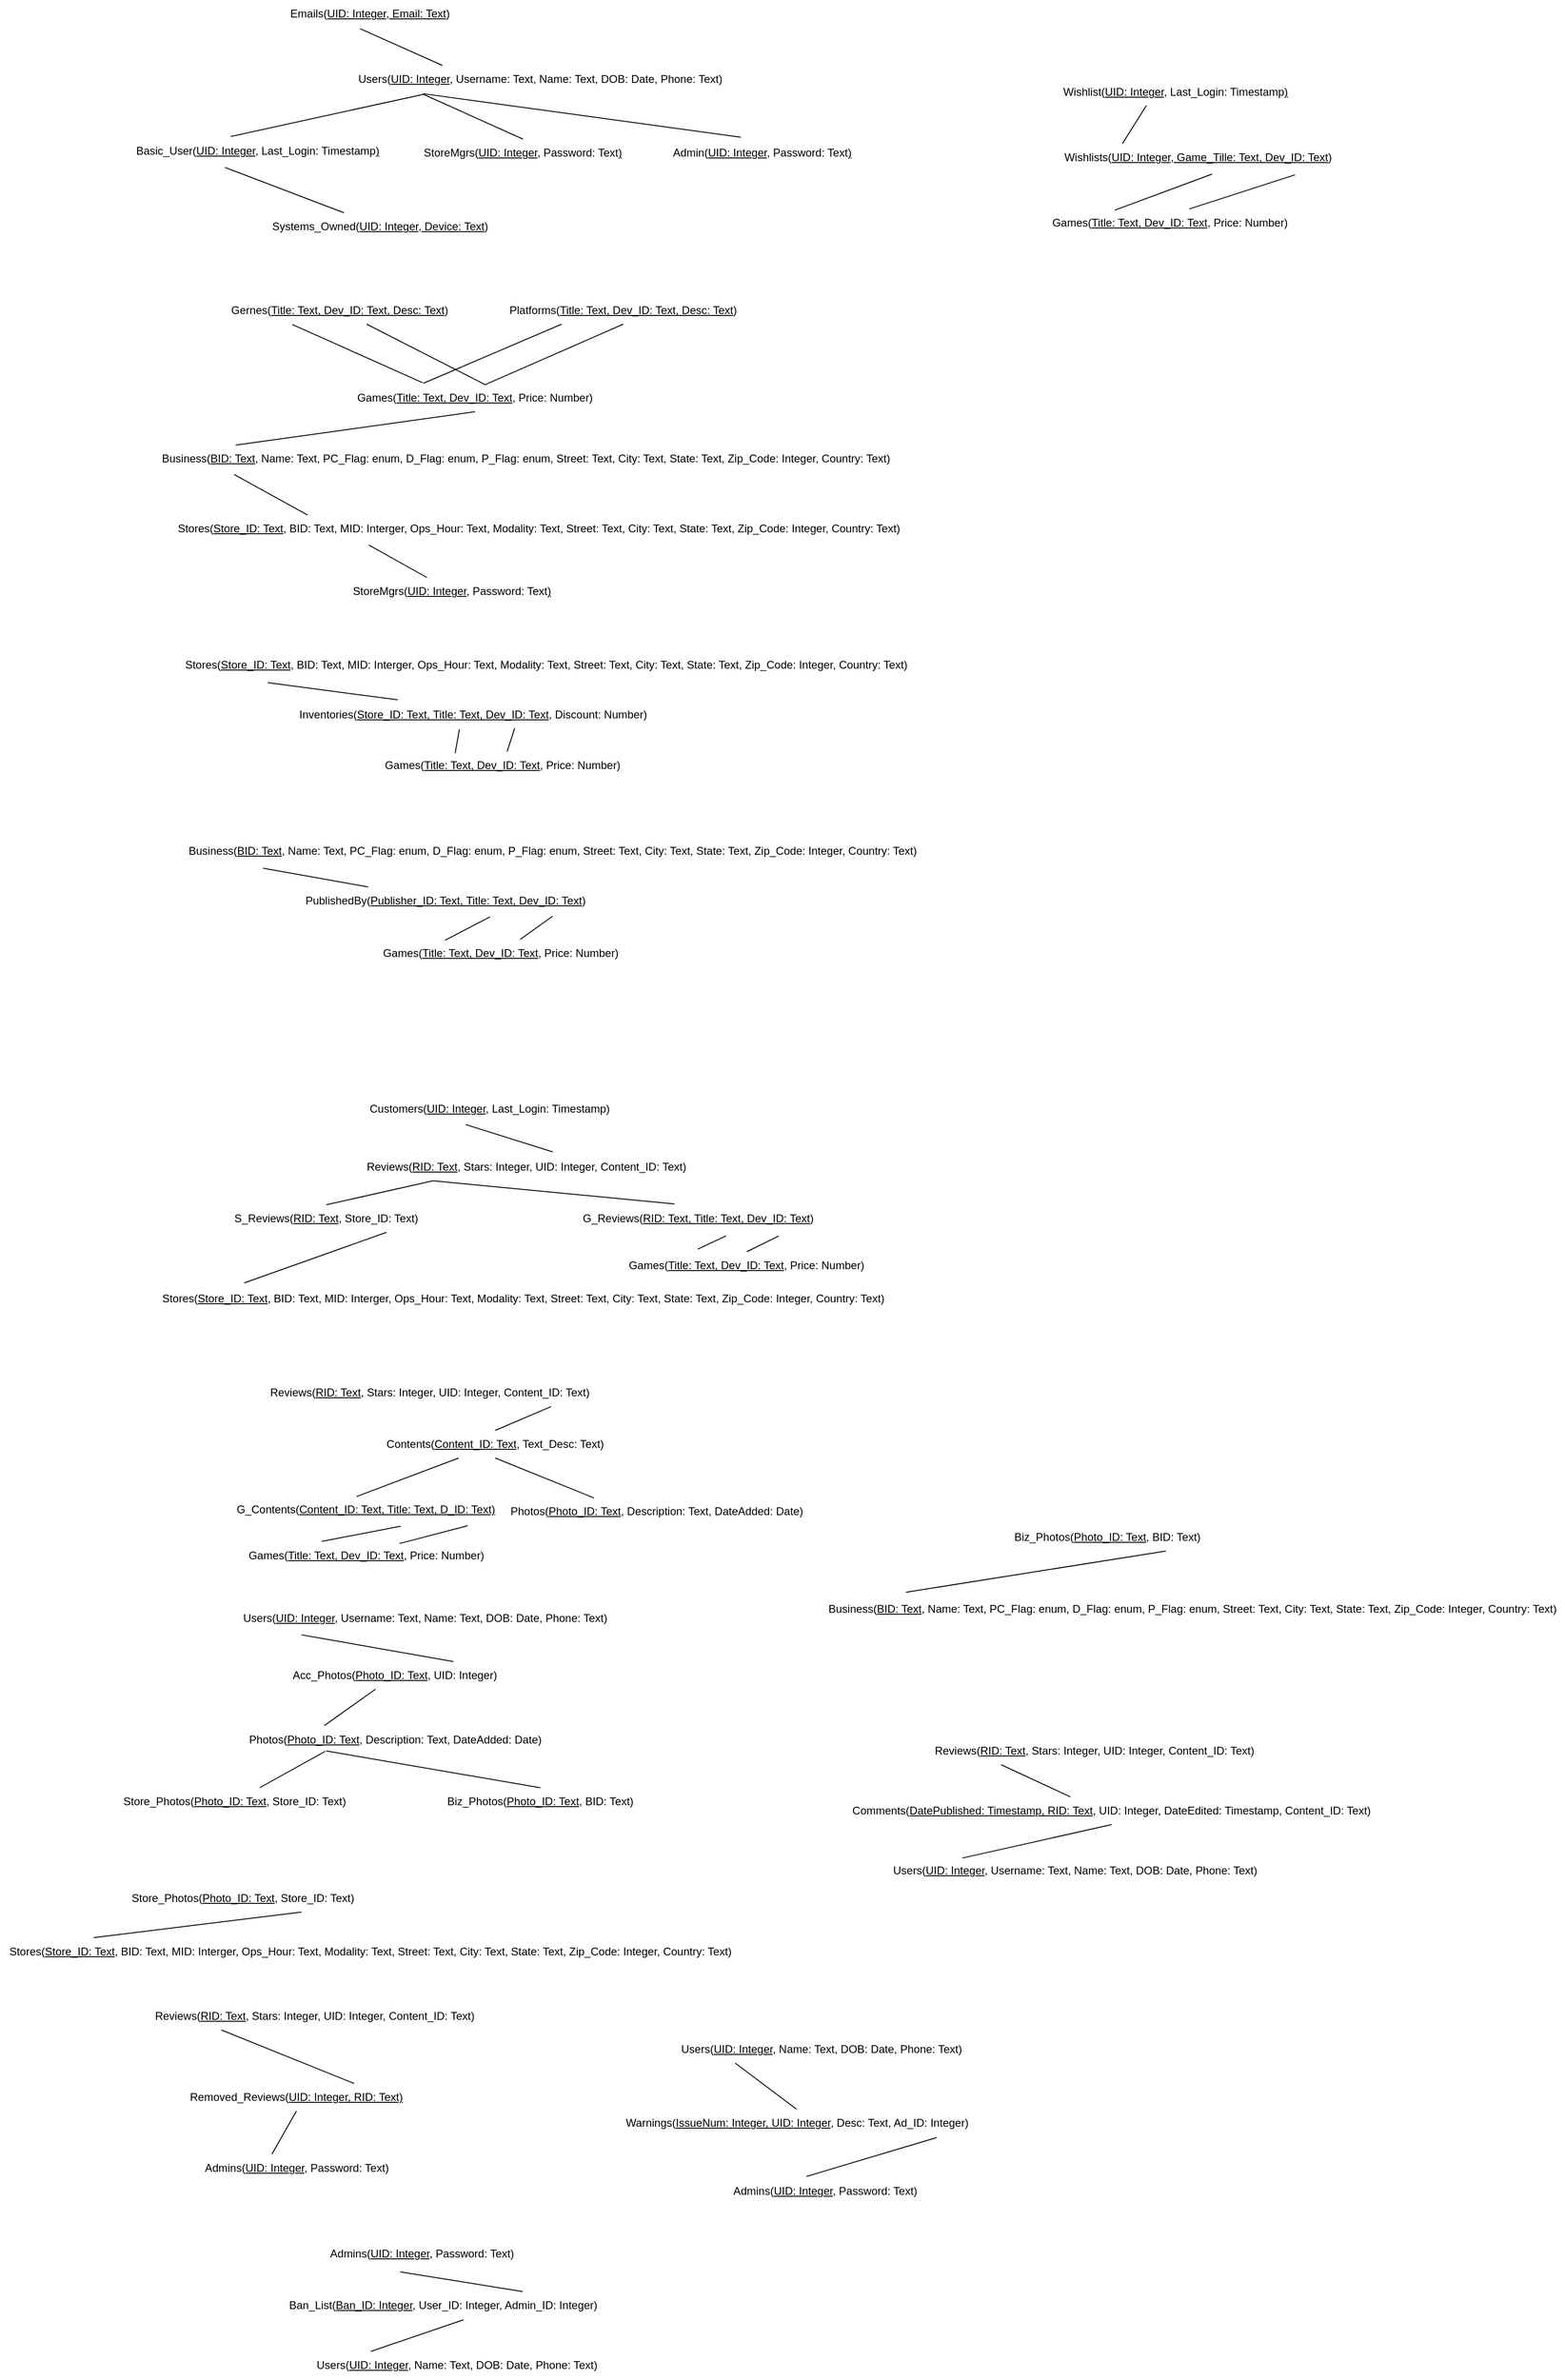 <mxfile>
    <diagram id="R7mboGqaUj7lxMQfJWJF" name="Page-1">
        <mxGraphModel dx="933" dy="728" grid="0" gridSize="10" guides="1" tooltips="1" connect="1" arrows="1" fold="1" page="0" pageScale="1" pageWidth="850" pageHeight="1100" math="0" shadow="0">
            <root>
                <mxCell id="0"/>
                <mxCell id="1" parent="0"/>
                <mxCell id="2" value="Users(&lt;u&gt;UID: Integer&lt;/u&gt;, Username: Text, Name: Text, DOB: Date, Phone: Text)" style="text;html=1;strokeColor=none;fillColor=none;align=center;verticalAlign=middle;whiteSpace=wrap;rounded=0;" parent="1" vertex="1">
                    <mxGeometry x="236" y="62" width="426" height="30" as="geometry"/>
                </mxCell>
                <mxCell id="5" style="edgeStyle=none;html=1;entryX=0.25;entryY=0;entryDx=0;entryDy=0;endArrow=none;endFill=0;exitX=0.444;exitY=1.039;exitDx=0;exitDy=0;exitPerimeter=0;" parent="1" source="3" target="2" edge="1">
                    <mxGeometry relative="1" as="geometry"/>
                </mxCell>
                <mxCell id="3" value="Emails(&lt;u&gt;UID: Integer&lt;/u&gt;,&lt;u&gt;&amp;nbsp;Email: Text&lt;/u&gt;)" style="text;html=1;strokeColor=none;fillColor=none;align=center;verticalAlign=middle;whiteSpace=wrap;rounded=0;" parent="1" vertex="1">
                    <mxGeometry x="168" y="-9" width="192" height="30" as="geometry"/>
                </mxCell>
                <mxCell id="105" style="edgeStyle=none;html=1;entryX=0.37;entryY=1.093;entryDx=0;entryDy=0;entryPerimeter=0;endArrow=none;endFill=0;" parent="1" source="10" target="98" edge="1">
                    <mxGeometry relative="1" as="geometry"/>
                </mxCell>
                <mxCell id="10" value="Systems_Owned(&lt;u&gt;UID: Integer&lt;/u&gt;,&lt;u&gt;&amp;nbsp;Device: Text&lt;/u&gt;)" style="text;html=1;strokeColor=none;fillColor=none;align=center;verticalAlign=middle;whiteSpace=wrap;rounded=0;" parent="1" vertex="1">
                    <mxGeometry x="123" y="222" width="304" height="30" as="geometry"/>
                </mxCell>
                <mxCell id="12" value="Business(&lt;u&gt;BID: Text&lt;/u&gt;, Name: Text, PC_Flag: enum, D_Flag: enum, P_Flag: enum, Street: Text, City: Text, State: Text, Zip_Code: Integer, Country: Text)" style="text;html=1;strokeColor=none;fillColor=none;align=center;verticalAlign=middle;whiteSpace=wrap;rounded=0;" parent="1" vertex="1">
                    <mxGeometry x="30" y="474" width="807" height="30" as="geometry"/>
                </mxCell>
                <mxCell id="14" style="edgeStyle=none;html=1;entryX=0.107;entryY=1.072;entryDx=0;entryDy=0;entryPerimeter=0;endArrow=none;endFill=0;exitX=0.187;exitY=0.006;exitDx=0;exitDy=0;exitPerimeter=0;" parent="1" source="13" target="12" edge="1">
                    <mxGeometry relative="1" as="geometry"/>
                </mxCell>
                <mxCell id="13" value="Stores(&lt;u&gt;Store_ID: Text&lt;/u&gt;, BID: Text, MID: Interger, Ops_Hour: Text, Modality: Text, Street: Text, City: Text, State: Text, Zip_Code: Integer, Country: Text)" style="text;html=1;strokeColor=none;fillColor=none;align=center;verticalAlign=middle;whiteSpace=wrap;rounded=0;fontStyle=0" parent="1" vertex="1">
                    <mxGeometry x="46" y="550" width="803" height="30" as="geometry"/>
                </mxCell>
                <mxCell id="16" style="edgeStyle=none;html=1;entryX=0.109;entryY=0.01;entryDx=0;entryDy=0;entryPerimeter=0;endArrow=none;endFill=0;exitX=0.5;exitY=1;exitDx=0;exitDy=0;" parent="1" source="15" target="12" edge="1">
                    <mxGeometry relative="1" as="geometry"/>
                </mxCell>
                <mxCell id="21" style="edgeStyle=none;html=1;entryX=0.308;entryY=1.01;entryDx=0;entryDy=0;entryPerimeter=0;endArrow=none;endFill=0;exitX=0.36;exitY=-0.047;exitDx=0;exitDy=0;exitPerimeter=0;" parent="1" source="15" target="18" edge="1">
                    <mxGeometry relative="1" as="geometry"/>
                </mxCell>
                <mxCell id="22" style="edgeStyle=none;html=1;endArrow=none;endFill=0;exitX=0.528;exitY=0.026;exitDx=0;exitDy=0;exitPerimeter=0;" parent="1" source="15" target="18" edge="1">
                    <mxGeometry relative="1" as="geometry">
                        <mxPoint x="168" y="355" as="sourcePoint"/>
                    </mxGeometry>
                </mxCell>
                <mxCell id="23" style="edgeStyle=none;html=1;entryX=0.25;entryY=1;entryDx=0;entryDy=0;endArrow=none;endFill=0;exitX=0.362;exitY=-0.029;exitDx=0;exitDy=0;exitPerimeter=0;" parent="1" source="15" target="20" edge="1">
                    <mxGeometry relative="1" as="geometry"/>
                </mxCell>
                <mxCell id="24" style="edgeStyle=none;html=1;endArrow=none;endFill=0;exitX=0.526;exitY=0.028;exitDx=0;exitDy=0;exitPerimeter=0;entryX=0.5;entryY=1;entryDx=0;entryDy=0;" parent="1" source="15" target="20" edge="1">
                    <mxGeometry relative="1" as="geometry"/>
                </mxCell>
                <mxCell id="15" value="Games(&lt;u&gt;Title: Text, Dev_ID: Text&lt;/u&gt;, Price: Number)" style="text;html=1;strokeColor=none;fillColor=none;align=center;verticalAlign=middle;whiteSpace=wrap;rounded=0;" parent="1" vertex="1">
                    <mxGeometry x="175" y="408" width="406" height="30" as="geometry"/>
                </mxCell>
                <mxCell id="18" value="Gernes(&lt;u&gt;Title: Text, Dev_ID: Text, Desc: Text&lt;/u&gt;)" style="text;html=1;strokeColor=none;fillColor=none;align=center;verticalAlign=middle;whiteSpace=wrap;rounded=0;" parent="1" vertex="1">
                    <mxGeometry x="97" y="313" width="268" height="30" as="geometry"/>
                </mxCell>
                <mxCell id="20" value="Platforms(&lt;u&gt;Title: Text, Dev_ID: Text, Desc: Text&lt;/u&gt;)" style="text;html=1;strokeColor=none;fillColor=none;align=center;verticalAlign=middle;whiteSpace=wrap;rounded=0;" parent="1" vertex="1">
                    <mxGeometry x="405" y="313" width="268" height="30" as="geometry"/>
                </mxCell>
                <mxCell id="28" style="edgeStyle=none;html=1;entryX=0.123;entryY=1.139;entryDx=0;entryDy=0;entryPerimeter=0;endArrow=none;endFill=0;exitX=0.298;exitY=-0.04;exitDx=0;exitDy=0;exitPerimeter=0;" parent="1" source="26" target="120" edge="1">
                    <mxGeometry relative="1" as="geometry">
                        <mxPoint x="271.502" y="729.82" as="targetPoint"/>
                    </mxGeometry>
                </mxCell>
                <mxCell id="26" value="Inventories(&lt;u&gt;Store_ID: Text,&amp;nbsp;Title: Text, Dev_ID: Text&lt;/u&gt;, Discount: Number)" style="text;html=1;strokeColor=none;fillColor=none;align=center;verticalAlign=middle;whiteSpace=wrap;rounded=0;" parent="1" vertex="1">
                    <mxGeometry x="173" y="752" width="406" height="30" as="geometry"/>
                </mxCell>
                <mxCell id="30" style="edgeStyle=none;html=1;entryX=0.463;entryY=1.026;entryDx=0;entryDy=0;entryPerimeter=0;endArrow=none;endFill=0;exitX=0.373;exitY=0.057;exitDx=0;exitDy=0;exitPerimeter=0;" parent="1" source="29" target="26" edge="1">
                    <mxGeometry relative="1" as="geometry"/>
                </mxCell>
                <mxCell id="32" style="edgeStyle=none;html=1;entryX=0.611;entryY=0.99;entryDx=0;entryDy=0;entryPerimeter=0;endArrow=none;endFill=0;" parent="1" source="29" target="26" edge="1">
                    <mxGeometry relative="1" as="geometry"/>
                </mxCell>
                <mxCell id="29" value="Games(&lt;u&gt;Title: Text, Dev_ID: Text&lt;/u&gt;, Price: Number)" style="text;html=1;strokeColor=none;fillColor=none;align=center;verticalAlign=middle;whiteSpace=wrap;rounded=0;" parent="1" vertex="1">
                    <mxGeometry x="205" y="807" width="406" height="30" as="geometry"/>
                </mxCell>
                <mxCell id="34" value="Games(&lt;u&gt;Title: Text, Dev_ID: Text&lt;/u&gt;, Price: Number)" style="text;html=1;strokeColor=none;fillColor=none;align=center;verticalAlign=middle;whiteSpace=wrap;rounded=0;" parent="1" vertex="1">
                    <mxGeometry x="203" y="1011" width="406" height="30" as="geometry"/>
                </mxCell>
                <mxCell id="36" style="edgeStyle=none;html=1;entryX=0.351;entryY=0.028;entryDx=0;entryDy=0;entryPerimeter=0;endArrow=none;endFill=0;exitX=0.619;exitY=1.082;exitDx=0;exitDy=0;exitPerimeter=0;" parent="1" source="35" target="34" edge="1">
                    <mxGeometry relative="1" as="geometry"/>
                </mxCell>
                <mxCell id="37" style="edgeStyle=none;html=1;exitX=0.786;exitY=1.063;exitDx=0;exitDy=0;endArrow=none;endFill=0;exitPerimeter=0;" parent="1" source="35" target="34" edge="1">
                    <mxGeometry relative="1" as="geometry"/>
                </mxCell>
                <mxCell id="38" style="edgeStyle=none;html=1;entryX=0.11;entryY=1.12;entryDx=0;entryDy=0;entryPerimeter=0;endArrow=none;endFill=0;" parent="1" source="35" target="121" edge="1">
                    <mxGeometry relative="1" as="geometry">
                        <mxPoint x="229.385" y="929.61" as="targetPoint"/>
                    </mxGeometry>
                </mxCell>
                <mxCell id="35" value="PublishedBy(&lt;u&gt;Publisher_ID: Text,&amp;nbsp;&lt;/u&gt;&lt;u&gt;Title: Text, Dev_ID: Text&lt;/u&gt;)" style="text;html=1;strokeColor=none;fillColor=none;align=center;verticalAlign=middle;whiteSpace=wrap;rounded=0;" parent="1" vertex="1">
                    <mxGeometry x="143" y="954" width="406" height="30" as="geometry"/>
                </mxCell>
                <mxCell id="41" style="edgeStyle=none;html=1;entryX=0.42;entryY=1.067;entryDx=0;entryDy=0;endArrow=none;endFill=0;exitX=0.57;exitY=-0.047;exitDx=0;exitDy=0;exitPerimeter=0;entryPerimeter=0;" parent="1" source="39" target="40" edge="1">
                    <mxGeometry relative="1" as="geometry"/>
                </mxCell>
                <mxCell id="39" value="Reviews(&lt;u&gt;RID: Text&lt;/u&gt;, Stars: Integer, UID: Integer, Content_ID: Text)" style="text;html=1;strokeColor=none;fillColor=none;align=center;verticalAlign=middle;whiteSpace=wrap;rounded=0;" parent="1" vertex="1">
                    <mxGeometry x="231" y="1243" width="406" height="30" as="geometry"/>
                </mxCell>
                <mxCell id="40" value="Customers(&lt;u&gt;UID: Integer&lt;/u&gt;, Last_Login: Timestamp)" style="text;html=1;strokeColor=none;fillColor=none;align=center;verticalAlign=middle;whiteSpace=wrap;rounded=0;" parent="1" vertex="1">
                    <mxGeometry x="231" y="1180" width="326" height="30" as="geometry"/>
                </mxCell>
                <mxCell id="44" style="edgeStyle=none;html=1;entryX=0.25;entryY=1;entryDx=0;entryDy=0;endArrow=none;endFill=0;exitX=0.5;exitY=0;exitDx=0;exitDy=0;" parent="1" source="42" target="39" edge="1">
                    <mxGeometry relative="1" as="geometry"/>
                </mxCell>
                <mxCell id="45" style="edgeStyle=none;html=1;entryX=0.123;entryY=-0.071;entryDx=0;entryDy=0;endArrow=none;endFill=0;exitX=0.75;exitY=1;exitDx=0;exitDy=0;entryPerimeter=0;" parent="1" source="42" target="122" edge="1">
                    <mxGeometry relative="1" as="geometry">
                        <mxPoint x="99.852" y="1356.8" as="targetPoint"/>
                    </mxGeometry>
                </mxCell>
                <mxCell id="42" value="S_Reviews(&lt;u&gt;RID: Text&lt;/u&gt;, Store_ID: Text)" style="text;html=1;strokeColor=none;fillColor=none;align=center;verticalAlign=middle;whiteSpace=wrap;rounded=0;" parent="1" vertex="1">
                    <mxGeometry x="86" y="1299" width="261" height="30" as="geometry"/>
                </mxCell>
                <mxCell id="49" style="edgeStyle=none;html=1;entryX=0.25;entryY=1;entryDx=0;entryDy=0;endArrow=none;endFill=0;exitX=0.403;exitY=-0.028;exitDx=0;exitDy=0;exitPerimeter=0;" parent="1" source="46" target="39" edge="1">
                    <mxGeometry relative="1" as="geometry"/>
                </mxCell>
                <mxCell id="50" style="edgeStyle=none;html=1;entryX=0.369;entryY=-0.094;entryDx=0;entryDy=0;entryPerimeter=0;endArrow=none;endFill=0;exitX=0.613;exitY=1.128;exitDx=0;exitDy=0;exitPerimeter=0;" parent="1" source="46" target="48" edge="1">
                    <mxGeometry relative="1" as="geometry"/>
                </mxCell>
                <mxCell id="51" style="edgeStyle=none;html=1;entryX=0.5;entryY=0;entryDx=0;entryDy=0;endArrow=none;endFill=0;exitX=0.828;exitY=1.128;exitDx=0;exitDy=0;exitPerimeter=0;" parent="1" source="46" target="48" edge="1">
                    <mxGeometry relative="1" as="geometry"/>
                </mxCell>
                <mxCell id="46" value="G_Reviews(&lt;u&gt;RID: Text, Title: Text, Dev_ID: Text&lt;/u&gt;)" style="text;html=1;strokeColor=none;fillColor=none;align=center;verticalAlign=middle;whiteSpace=wrap;rounded=0;" parent="1" vertex="1">
                    <mxGeometry x="487" y="1299" width="267" height="30" as="geometry"/>
                </mxCell>
                <mxCell id="48" value="Games(&lt;u&gt;Title: Text, Dev_ID: Text&lt;/u&gt;, Price: Number)" style="text;html=1;strokeColor=none;fillColor=none;align=center;verticalAlign=middle;whiteSpace=wrap;rounded=0;" parent="1" vertex="1">
                    <mxGeometry x="470.25" y="1350" width="406" height="30" as="geometry"/>
                </mxCell>
                <mxCell id="52" value="Contents(&lt;u&gt;Content_ID: Text&lt;/u&gt;, Text_Desc: Text)" style="text;html=1;strokeColor=none;fillColor=none;align=center;verticalAlign=middle;whiteSpace=wrap;rounded=0;" parent="1" vertex="1">
                    <mxGeometry x="227" y="1544" width="346" height="30" as="geometry"/>
                </mxCell>
                <mxCell id="54" style="edgeStyle=none;html=1;exitX=0.824;exitY=1.006;exitDx=0;exitDy=0;endArrow=none;endFill=0;exitPerimeter=0;entryX=0.5;entryY=0;entryDx=0;entryDy=0;" parent="1" source="53" target="52" edge="1">
                    <mxGeometry relative="1" as="geometry">
                        <mxPoint x="348" y="1542" as="targetPoint"/>
                    </mxGeometry>
                </mxCell>
                <mxCell id="53" value="Reviews(&lt;u&gt;RID: Text&lt;/u&gt;, Stars: Integer, UID: Integer, Content_ID: Text)" style="text;html=1;strokeColor=none;fillColor=none;align=center;verticalAlign=middle;whiteSpace=wrap;rounded=0;" parent="1" vertex="1">
                    <mxGeometry x="126" y="1488" width="406" height="30" as="geometry"/>
                </mxCell>
                <mxCell id="56" value="Photos(&lt;u&gt;Photo_ID: Text&lt;/u&gt;, Description: Text, DateAdded: Date)" style="text;html=1;align=center;verticalAlign=middle;resizable=0;points=[];autosize=1;strokeColor=none;fillColor=none;" parent="1" vertex="1">
                    <mxGeometry x="407" y="1619" width="336" height="26" as="geometry"/>
                </mxCell>
                <mxCell id="57" value="" style="endArrow=none;html=1;entryX=0.5;entryY=1;entryDx=0;entryDy=0;exitX=0.298;exitY=-0.064;exitDx=0;exitDy=0;exitPerimeter=0;" parent="1" source="56" target="52" edge="1">
                    <mxGeometry width="50" height="50" relative="1" as="geometry">
                        <mxPoint x="454" y="1635" as="sourcePoint"/>
                        <mxPoint x="504" y="1585" as="targetPoint"/>
                    </mxGeometry>
                </mxCell>
                <mxCell id="60" style="edgeStyle=none;html=1;endArrow=none;endFill=0;exitX=0.465;exitY=0.028;exitDx=0;exitDy=0;exitPerimeter=0;" parent="1" source="59" target="52" edge="1">
                    <mxGeometry relative="1" as="geometry"/>
                </mxCell>
                <mxCell id="59" value="G_Contents(&lt;u&gt;Content_ID: Text, Title: Text, D_ID: Text)&lt;/u&gt;" style="text;html=1;strokeColor=none;fillColor=none;align=center;verticalAlign=middle;whiteSpace=wrap;rounded=0;" parent="1" vertex="1">
                    <mxGeometry x="114" y="1615" width="291" height="30" as="geometry"/>
                </mxCell>
                <mxCell id="62" style="edgeStyle=none;html=1;entryX=0.63;entryY=1.1;entryDx=0;entryDy=0;entryPerimeter=0;endArrow=none;endFill=0;exitX=0.382;exitY=-0.017;exitDx=0;exitDy=0;exitPerimeter=0;" parent="1" source="61" target="59" edge="1">
                    <mxGeometry relative="1" as="geometry"/>
                </mxCell>
                <mxCell id="63" style="edgeStyle=none;html=1;entryX=0.88;entryY=1.083;entryDx=0;entryDy=0;entryPerimeter=0;endArrow=none;endFill=0;exitX=0.59;exitY=0.06;exitDx=0;exitDy=0;exitPerimeter=0;" parent="1" source="61" target="59" edge="1">
                    <mxGeometry relative="1" as="geometry">
                        <mxPoint x="387" y="1674" as="sourcePoint"/>
                    </mxGeometry>
                </mxCell>
                <mxCell id="61" value="Games(&lt;u&gt;Title: Text, Dev_ID: Text&lt;/u&gt;, Price: Number)" style="text;html=1;strokeColor=none;fillColor=none;align=center;verticalAlign=middle;whiteSpace=wrap;rounded=0;" parent="1" vertex="1">
                    <mxGeometry x="56.5" y="1665" width="406" height="30" as="geometry"/>
                </mxCell>
                <mxCell id="66" value="Reviews(&lt;u&gt;RID: Text&lt;/u&gt;, Stars: Integer, UID: Integer, Content_ID: Text)" style="text;html=1;strokeColor=none;fillColor=none;align=center;verticalAlign=middle;whiteSpace=wrap;rounded=0;" parent="1" vertex="1">
                    <mxGeometry x="1" y="2165" width="406" height="30" as="geometry"/>
                </mxCell>
                <mxCell id="67" value="Admins(&lt;u&gt;UID: Integer&lt;/u&gt;, Password: Text)" style="text;html=1;strokeColor=none;fillColor=none;align=center;verticalAlign=middle;whiteSpace=wrap;rounded=0;" parent="1" vertex="1">
                    <mxGeometry x="57.75" y="2330" width="252.5" height="30" as="geometry"/>
                </mxCell>
                <mxCell id="70" value="" style="edgeStyle=none;html=1;endArrow=none;endFill=0;entryX=0.25;entryY=1;entryDx=0;entryDy=0;exitX=0.75;exitY=0;exitDx=0;exitDy=0;" parent="1" source="68" target="66" edge="1">
                    <mxGeometry relative="1" as="geometry"/>
                </mxCell>
                <mxCell id="71" value="" style="edgeStyle=none;html=1;endArrow=none;endFill=0;entryX=0.395;entryY=-0.013;entryDx=0;entryDy=0;exitX=0.5;exitY=1;exitDx=0;exitDy=0;entryPerimeter=0;" parent="1" source="68" target="67" edge="1">
                    <mxGeometry relative="1" as="geometry"/>
                </mxCell>
                <mxCell id="68" value="Removed_Reviews(&lt;u&gt;UID: Integer, RID: Text)&lt;br&gt;&lt;/u&gt;" style="text;html=1;strokeColor=none;fillColor=none;align=center;verticalAlign=middle;whiteSpace=wrap;rounded=0;" parent="1" vertex="1">
                    <mxGeometry x="59" y="2253" width="250" height="30" as="geometry"/>
                </mxCell>
                <mxCell id="73" style="edgeStyle=none;html=1;entryX=0.27;entryY=1.094;entryDx=0;entryDy=0;entryPerimeter=0;endArrow=none;endFill=0;" parent="1" source="106" target="13" edge="1">
                    <mxGeometry relative="1" as="geometry">
                        <mxPoint x="261.443" y="608.6" as="sourcePoint"/>
                    </mxGeometry>
                </mxCell>
                <mxCell id="80" style="edgeStyle=none;html=1;entryX=0.416;entryY=-0.033;entryDx=0;entryDy=0;entryPerimeter=0;exitX=0.777;exitY=1.027;exitDx=0;exitDy=0;exitPerimeter=0;endArrow=none;endFill=0;" parent="1" source="78" target="79" edge="1">
                    <mxGeometry relative="1" as="geometry"/>
                </mxCell>
                <mxCell id="82" style="edgeStyle=none;html=1;entryX=0.25;entryY=1;entryDx=0;entryDy=0;endArrow=none;endFill=0;exitX=0.5;exitY=0;exitDx=0;exitDy=0;" parent="1" source="78" edge="1" target="107">
                    <mxGeometry relative="1" as="geometry">
                        <mxPoint x="177.978" y="2237.01" as="targetPoint"/>
                    </mxGeometry>
                </mxCell>
                <mxCell id="78" value="Warnings(&lt;u&gt;IssueNum: Integer, U&lt;/u&gt;&lt;u&gt;ID: Integer&lt;/u&gt;, Desc: Text, Ad_ID: Integer)" style="text;html=1;strokeColor=none;fillColor=none;align=center;verticalAlign=middle;whiteSpace=wrap;rounded=0;" parent="1" vertex="1">
                    <mxGeometry x="452.5" y="2281" width="549.5" height="30" as="geometry"/>
                </mxCell>
                <mxCell id="79" value="Admins(&lt;u&gt;UID: Integer&lt;/u&gt;, Password: Text)" style="text;html=1;strokeColor=none;fillColor=none;align=center;verticalAlign=middle;whiteSpace=wrap;rounded=0;" parent="1" vertex="1">
                    <mxGeometry x="637" y="2355" width="243" height="30" as="geometry"/>
                </mxCell>
                <mxCell id="91" value="Reviews(&lt;u&gt;RID: Text&lt;/u&gt;, Stars: Integer, UID: Integer, Content_ID: Text)" style="text;html=1;strokeColor=none;fillColor=none;align=center;verticalAlign=middle;whiteSpace=wrap;rounded=0;" parent="1" vertex="1">
                    <mxGeometry x="848" y="1877" width="406" height="30" as="geometry"/>
                </mxCell>
                <mxCell id="94" style="edgeStyle=none;html=1;entryX=0.25;entryY=1;entryDx=0;entryDy=0;endArrow=none;endFill=0;exitX=0.423;exitY=-0.007;exitDx=0;exitDy=0;exitPerimeter=0;" parent="1" source="92" target="91" edge="1">
                    <mxGeometry relative="1" as="geometry"/>
                </mxCell>
                <mxCell id="96" style="edgeStyle=none;html=1;entryX=0.212;entryY=0.044;entryDx=0;entryDy=0;endArrow=none;endFill=0;entryPerimeter=0;exitX=0.5;exitY=1;exitDx=0;exitDy=0;" parent="1" target="123" edge="1" source="92">
                    <mxGeometry relative="1" as="geometry">
                        <mxPoint x="1050" y="1974" as="sourcePoint"/>
                        <mxPoint x="996.5" y="2007" as="targetPoint"/>
                    </mxGeometry>
                </mxCell>
                <mxCell id="92" value="Comments(&lt;u&gt;DatePublished: Timestamp, RID: Text&lt;/u&gt;, UID: Integer, DateEdited: Timestamp, Content_ID: Text)" style="text;html=1;strokeColor=none;fillColor=none;align=center;verticalAlign=middle;whiteSpace=wrap;rounded=0;" parent="1" vertex="1">
                    <mxGeometry x="778" y="1942" width="583" height="30" as="geometry"/>
                </mxCell>
                <mxCell id="101" style="edgeStyle=none;html=1;entryX=0.2;entryY=1.053;entryDx=0;entryDy=0;endArrow=none;endFill=0;exitX=0.393;exitY=-0.027;exitDx=0;exitDy=0;exitPerimeter=0;entryPerimeter=0;" parent="1" source="98" target="2" edge="1">
                    <mxGeometry relative="1" as="geometry"/>
                </mxCell>
                <mxCell id="98" value="Basic_User(&lt;u&gt;UID: Integer&lt;/u&gt;, Last_Login: Timestamp&lt;u&gt;)&lt;/u&gt;" style="text;html=1;strokeColor=none;fillColor=none;align=center;verticalAlign=middle;whiteSpace=wrap;rounded=0;" parent="1" vertex="1">
                    <mxGeometry x="5" y="140" width="274" height="30" as="geometry"/>
                </mxCell>
                <mxCell id="102" style="edgeStyle=none;html=1;endArrow=none;endFill=0;exitX=0.5;exitY=0;exitDx=0;exitDy=0;" parent="1" source="99" edge="1">
                    <mxGeometry relative="1" as="geometry">
                        <mxPoint x="321" y="93" as="targetPoint"/>
                    </mxGeometry>
                </mxCell>
                <mxCell id="99" value="StoreMgrs(&lt;u&gt;UID: Integer&lt;/u&gt;, Password: Text&lt;u&gt;)&lt;/u&gt;" style="text;html=1;strokeColor=none;fillColor=none;align=center;verticalAlign=middle;whiteSpace=wrap;rounded=0;" parent="1" vertex="1">
                    <mxGeometry x="293" y="142" width="274" height="30" as="geometry"/>
                </mxCell>
                <mxCell id="103" style="edgeStyle=none;html=1;endArrow=none;endFill=0;exitX=0.415;exitY=-0.067;exitDx=0;exitDy=0;exitPerimeter=0;entryX=0.202;entryY=1.027;entryDx=0;entryDy=0;entryPerimeter=0;" parent="1" source="100" target="2" edge="1">
                    <mxGeometry relative="1" as="geometry">
                        <mxPoint x="235.2" y="100" as="targetPoint"/>
                    </mxGeometry>
                </mxCell>
                <mxCell id="100" value="Admin(&lt;u&gt;UID: Integer&lt;/u&gt;, Password: Text&lt;u&gt;)&lt;/u&gt;" style="text;html=1;strokeColor=none;fillColor=none;align=center;verticalAlign=middle;whiteSpace=wrap;rounded=0;" parent="1" vertex="1">
                    <mxGeometry x="553" y="142" width="274" height="30" as="geometry"/>
                </mxCell>
                <mxCell id="106" value="StoreMgrs(&lt;u&gt;UID: Integer&lt;/u&gt;, Password: Text&lt;u&gt;)&lt;/u&gt;" style="text;html=1;strokeColor=none;fillColor=none;align=center;verticalAlign=middle;whiteSpace=wrap;rounded=0;" parent="1" vertex="1">
                    <mxGeometry x="215.5" y="618" width="274" height="30" as="geometry"/>
                </mxCell>
                <mxCell id="107" value="Users(&lt;u&gt;UID: Integer&lt;/u&gt;, Name: Text, DOB: Date, Phone: Text)" style="text;html=1;strokeColor=none;fillColor=none;align=center;verticalAlign=middle;whiteSpace=wrap;rounded=0;" parent="1" vertex="1">
                    <mxGeometry x="567" y="2201" width="375" height="30" as="geometry"/>
                </mxCell>
                <mxCell id="108" value="Users(&lt;u&gt;UID: Integer&lt;/u&gt;, Name: Text, DOB: Date, Phone: Text)" style="text;html=1;strokeColor=none;fillColor=none;align=center;verticalAlign=middle;whiteSpace=wrap;rounded=0;" parent="1" vertex="1">
                    <mxGeometry x="171" y="2544" width="375" height="30" as="geometry"/>
                </mxCell>
                <mxCell id="112" style="edgeStyle=none;html=1;entryX=0.75;entryY=0;entryDx=0;entryDy=0;endArrow=none;endFill=0;exitX=0.402;exitY=1.153;exitDx=0;exitDy=0;exitPerimeter=0;" parent="1" source="109" target="110" edge="1">
                    <mxGeometry relative="1" as="geometry"/>
                </mxCell>
                <mxCell id="109" value="Admins(&lt;u&gt;UID: Integer&lt;/u&gt;, Password: Text)" style="text;html=1;strokeColor=none;fillColor=none;align=center;verticalAlign=middle;whiteSpace=wrap;rounded=0;" parent="1" vertex="1">
                    <mxGeometry x="199" y="2423" width="243" height="30" as="geometry"/>
                </mxCell>
                <mxCell id="111" style="edgeStyle=none;html=1;entryX=0.25;entryY=0;entryDx=0;entryDy=0;endArrow=none;endFill=0;exitX=0.564;exitY=1.02;exitDx=0;exitDy=0;exitPerimeter=0;" parent="1" source="110" target="108" edge="1">
                    <mxGeometry relative="1" as="geometry"/>
                </mxCell>
                <mxCell id="110" value="Ban_List(&lt;u&gt;Ban_ID: Integer&lt;/u&gt;, User_ID: Integer, Admin_ID: Integer)" style="text;html=1;strokeColor=none;fillColor=none;align=center;verticalAlign=middle;whiteSpace=wrap;rounded=0;" parent="1" vertex="1">
                    <mxGeometry x="171" y="2479" width="345" height="30" as="geometry"/>
                </mxCell>
                <mxCell id="117" style="edgeStyle=none;html=1;entryX=0.384;entryY=0.987;entryDx=0;entryDy=0;entryPerimeter=0;endArrow=none;endFill=0;exitX=0.25;exitY=0;exitDx=0;exitDy=0;" parent="1" source="113" target="114" edge="1">
                    <mxGeometry relative="1" as="geometry"/>
                </mxCell>
                <mxCell id="118" style="edgeStyle=none;html=1;entryX=0.352;entryY=0.04;entryDx=0;entryDy=0;entryPerimeter=0;endArrow=none;endFill=0;exitX=0.546;exitY=1.1;exitDx=0;exitDy=0;exitPerimeter=0;" parent="1" source="113" target="116" edge="1">
                    <mxGeometry relative="1" as="geometry">
                        <mxPoint x="1165" y="172" as="sourcePoint"/>
                    </mxGeometry>
                </mxCell>
                <mxCell id="119" style="edgeStyle=none;html=1;endArrow=none;endFill=0;exitX=0.82;exitY=1.127;exitDx=0;exitDy=0;exitPerimeter=0;entryX=0.551;entryY=-0.002;entryDx=0;entryDy=0;entryPerimeter=0;" parent="1" source="113" target="116" edge="1">
                    <mxGeometry relative="1" as="geometry"/>
                </mxCell>
                <mxCell id="113" value="Wishlists(&lt;u&gt;UID: Integer&lt;/u&gt;,&lt;u&gt;&amp;nbsp;Game_Tille: Text, Dev_ID: Text&lt;/u&gt;)" style="text;html=1;strokeColor=none;fillColor=none;align=center;verticalAlign=middle;whiteSpace=wrap;rounded=0;" parent="1" vertex="1">
                    <mxGeometry x="999" y="147" width="329" height="30" as="geometry"/>
                </mxCell>
                <mxCell id="114" value="Wishlist(&lt;u&gt;UID: Integer&lt;/u&gt;, Last_Login: Timestamp&lt;u&gt;)&lt;/u&gt;" style="text;html=1;strokeColor=none;fillColor=none;align=center;verticalAlign=middle;whiteSpace=wrap;rounded=0;" parent="1" vertex="1">
                    <mxGeometry x="1002" y="76" width="274" height="30" as="geometry"/>
                </mxCell>
                <mxCell id="116" value="Games(&lt;u&gt;Title: Text, Dev_ID: Text&lt;/u&gt;, Price: Number)" style="text;html=1;strokeColor=none;fillColor=none;align=center;verticalAlign=middle;whiteSpace=wrap;rounded=0;" parent="1" vertex="1">
                    <mxGeometry x="930" y="218" width="406" height="30" as="geometry"/>
                </mxCell>
                <mxCell id="120" value="Stores(&lt;u&gt;Store_ID: Text&lt;/u&gt;, BID: Text, MID: Interger, Ops_Hour: Text, Modality: Text, Street: Text, City: Text, State: Text, Zip_Code: Integer, Country: Text)" style="text;html=1;strokeColor=none;fillColor=none;align=center;verticalAlign=middle;whiteSpace=wrap;rounded=0;fontStyle=0" vertex="1" parent="1">
                    <mxGeometry x="54" y="698" width="803" height="30" as="geometry"/>
                </mxCell>
                <mxCell id="121" value="Business(&lt;u&gt;BID: Text&lt;/u&gt;, Name: Text, PC_Flag: enum, D_Flag: enum, P_Flag: enum, Street: Text, City: Text, State: Text, Zip_Code: Integer, Country: Text)" style="text;html=1;strokeColor=none;fillColor=none;align=center;verticalAlign=middle;whiteSpace=wrap;rounded=0;" vertex="1" parent="1">
                    <mxGeometry x="59" y="900" width="807" height="30" as="geometry"/>
                </mxCell>
                <mxCell id="122" value="Stores(&lt;u&gt;Store_ID: Text&lt;/u&gt;, BID: Text, MID: Interger, Ops_Hour: Text, Modality: Text, Street: Text, City: Text, State: Text, Zip_Code: Integer, Country: Text)" style="text;html=1;strokeColor=none;fillColor=none;align=center;verticalAlign=middle;whiteSpace=wrap;rounded=0;fontStyle=0" vertex="1" parent="1">
                    <mxGeometry x="28.5" y="1386" width="803" height="30" as="geometry"/>
                </mxCell>
                <mxCell id="123" value="Users(&lt;u&gt;UID: Integer&lt;/u&gt;, Username: Text, Name: Text, DOB: Date, Phone: Text)" style="text;html=1;strokeColor=none;fillColor=none;align=center;verticalAlign=middle;whiteSpace=wrap;rounded=0;" vertex="1" parent="1">
                    <mxGeometry x="817" y="2007" width="426" height="30" as="geometry"/>
                </mxCell>
                <mxCell id="125" value="Photos(&lt;u&gt;Photo_ID: Text&lt;/u&gt;, Description: Text, DateAdded: Date)" style="text;html=1;align=center;verticalAlign=middle;resizable=0;points=[];autosize=1;strokeColor=none;fillColor=none;" vertex="1" parent="1">
                    <mxGeometry x="123" y="1867" width="336" height="26" as="geometry"/>
                </mxCell>
                <mxCell id="131" style="edgeStyle=none;html=1;endArrow=none;endFill=0;entryX=0.275;entryY=0.976;entryDx=0;entryDy=0;entryPerimeter=0;" edge="1" parent="1" source="126" target="125">
                    <mxGeometry relative="1" as="geometry">
                        <mxPoint x="215" y="1889" as="targetPoint"/>
                    </mxGeometry>
                </mxCell>
                <mxCell id="136" style="edgeStyle=none;html=1;entryX=0.126;entryY=-0.007;entryDx=0;entryDy=0;entryPerimeter=0;endArrow=none;endFill=0;exitX=0.75;exitY=1;exitDx=0;exitDy=0;" edge="1" parent="1" source="137" target="135">
                    <mxGeometry relative="1" as="geometry"/>
                </mxCell>
                <mxCell id="126" value="Store_Photos(&lt;u&gt;Photo_ID: Text&lt;/u&gt;, Store_ID: Text)" style="text;html=1;strokeColor=none;fillColor=none;align=center;verticalAlign=middle;whiteSpace=wrap;rounded=0;" vertex="1" parent="1">
                    <mxGeometry x="-10" y="1932" width="254" height="30" as="geometry"/>
                </mxCell>
                <mxCell id="132" style="edgeStyle=none;html=1;endArrow=none;endFill=0;exitX=0.5;exitY=0;exitDx=0;exitDy=0;" edge="1" parent="1" source="127">
                    <mxGeometry relative="1" as="geometry">
                        <mxPoint x="216.333" y="1892.0" as="targetPoint"/>
                    </mxGeometry>
                </mxCell>
                <mxCell id="127" value="Biz_Photos(&lt;u&gt;Photo_ID: Text&lt;/u&gt;, BID: Text)" style="text;html=1;strokeColor=none;fillColor=none;align=center;verticalAlign=middle;whiteSpace=wrap;rounded=0;" vertex="1" parent="1">
                    <mxGeometry x="322" y="1932" width="254" height="30" as="geometry"/>
                </mxCell>
                <mxCell id="130" style="edgeStyle=none;html=1;entryX=0.272;entryY=-0.098;entryDx=0;entryDy=0;entryPerimeter=0;endArrow=none;endFill=0;" edge="1" parent="1" source="128" target="125">
                    <mxGeometry relative="1" as="geometry"/>
                </mxCell>
                <mxCell id="134" style="edgeStyle=none;html=1;entryX=0.184;entryY=1.098;entryDx=0;entryDy=0;entryPerimeter=0;endArrow=none;endFill=0;exitX=0.75;exitY=0;exitDx=0;exitDy=0;" edge="1" parent="1" source="128" target="133">
                    <mxGeometry relative="1" as="geometry"/>
                </mxCell>
                <mxCell id="128" value="Acc_Photos(&lt;u&gt;Photo_ID: Text&lt;/u&gt;, UID: Integer)" style="text;html=1;strokeColor=none;fillColor=none;align=center;verticalAlign=middle;whiteSpace=wrap;rounded=0;" vertex="1" parent="1">
                    <mxGeometry x="164" y="1795" width="254" height="30" as="geometry"/>
                </mxCell>
                <mxCell id="133" value="Users(&lt;u&gt;UID: Integer&lt;/u&gt;, Username: Text, Name: Text, DOB: Date, Phone: Text)" style="text;html=1;strokeColor=none;fillColor=none;align=center;verticalAlign=middle;whiteSpace=wrap;rounded=0;" vertex="1" parent="1">
                    <mxGeometry x="111" y="1733" width="426" height="30" as="geometry"/>
                </mxCell>
                <mxCell id="135" value="Stores(&lt;u&gt;Store_ID: Text&lt;/u&gt;, BID: Text, MID: Interger, Ops_Hour: Text, Modality: Text, Street: Text, City: Text, State: Text, Zip_Code: Integer, Country: Text)" style="text;html=1;strokeColor=none;fillColor=none;align=center;verticalAlign=middle;whiteSpace=wrap;rounded=0;fontStyle=0" vertex="1" parent="1">
                    <mxGeometry x="-137.5" y="2095" width="803" height="30" as="geometry"/>
                </mxCell>
                <mxCell id="137" value="Store_Photos(&lt;u&gt;Photo_ID: Text&lt;/u&gt;, Store_ID: Text)" style="text;html=1;strokeColor=none;fillColor=none;align=center;verticalAlign=middle;whiteSpace=wrap;rounded=0;" vertex="1" parent="1">
                    <mxGeometry x="-1" y="2037" width="254" height="30" as="geometry"/>
                </mxCell>
                <mxCell id="140" style="edgeStyle=none;html=1;entryX=0.114;entryY=-0.108;entryDx=0;entryDy=0;entryPerimeter=0;endArrow=none;endFill=0;exitX=0.75;exitY=1;exitDx=0;exitDy=0;" edge="1" parent="1" source="138" target="139">
                    <mxGeometry relative="1" as="geometry"/>
                </mxCell>
                <mxCell id="138" value="Biz_Photos(&lt;u&gt;Photo_ID: Text&lt;/u&gt;, BID: Text)" style="text;html=1;strokeColor=none;fillColor=none;align=center;verticalAlign=middle;whiteSpace=wrap;rounded=0;" vertex="1" parent="1">
                    <mxGeometry x="938" y="1645" width="254" height="30" as="geometry"/>
                </mxCell>
                <mxCell id="139" value="Business(&lt;u&gt;BID: Text&lt;/u&gt;, Name: Text, PC_Flag: enum, D_Flag: enum, P_Flag: enum, Street: Text, City: Text, State: Text, Zip_Code: Integer, Country: Text)" style="text;html=1;strokeColor=none;fillColor=none;align=center;verticalAlign=middle;whiteSpace=wrap;rounded=0;" vertex="1" parent="1">
                    <mxGeometry x="754" y="1723" width="807" height="30" as="geometry"/>
                </mxCell>
            </root>
        </mxGraphModel>
    </diagram>
</mxfile>